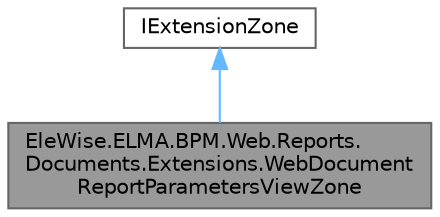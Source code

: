 digraph "EleWise.ELMA.BPM.Web.Reports.Documents.Extensions.WebDocumentReportParametersViewZone"
{
 // LATEX_PDF_SIZE
  bgcolor="transparent";
  edge [fontname=Helvetica,fontsize=10,labelfontname=Helvetica,labelfontsize=10];
  node [fontname=Helvetica,fontsize=10,shape=box,height=0.2,width=0.4];
  Node1 [id="Node000001",label="EleWise.ELMA.BPM.Web.Reports.\lDocuments.Extensions.WebDocument\lReportParametersViewZone",height=0.2,width=0.4,color="gray40", fillcolor="grey60", style="filled", fontcolor="black",tooltip="Html-код, вставляемый на страницу просмотра веб-документа Отчет. Содержит разметку с параметрами отче..."];
  Node2 -> Node1 [id="edge1_Node000001_Node000002",dir="back",color="steelblue1",style="solid",tooltip=" "];
  Node2 [id="Node000002",label="IExtensionZone",height=0.2,width=0.4,color="gray40", fillcolor="white", style="filled",tooltip=" "];
}

